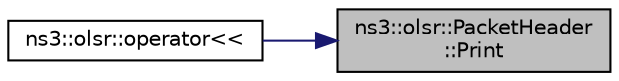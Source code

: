 digraph "ns3::olsr::PacketHeader::Print"
{
 // LATEX_PDF_SIZE
  edge [fontname="Helvetica",fontsize="10",labelfontname="Helvetica",labelfontsize="10"];
  node [fontname="Helvetica",fontsize="10",shape=record];
  rankdir="RL";
  Node1 [label="ns3::olsr::PacketHeader\l::Print",height=0.2,width=0.4,color="black", fillcolor="grey75", style="filled", fontcolor="black",tooltip=" "];
  Node1 -> Node2 [dir="back",color="midnightblue",fontsize="10",style="solid",fontname="Helvetica"];
  Node2 [label="ns3::olsr::operator\<\<",height=0.2,width=0.4,color="black", fillcolor="white", style="filled",URL="$namespacens3_1_1olsr.html#afa34aff519277684925d5b636843b396",tooltip=" "];
}
